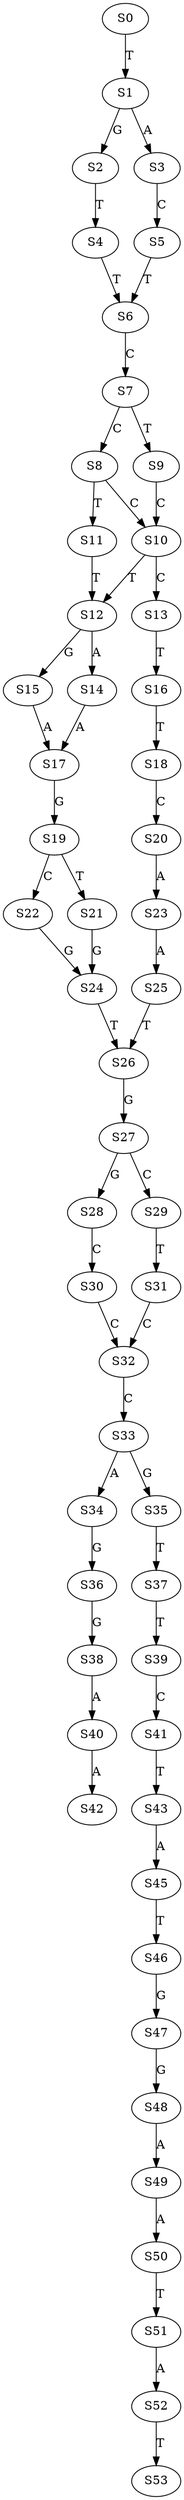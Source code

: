 strict digraph  {
	S0 -> S1 [ label = T ];
	S1 -> S2 [ label = G ];
	S1 -> S3 [ label = A ];
	S2 -> S4 [ label = T ];
	S3 -> S5 [ label = C ];
	S4 -> S6 [ label = T ];
	S5 -> S6 [ label = T ];
	S6 -> S7 [ label = C ];
	S7 -> S8 [ label = C ];
	S7 -> S9 [ label = T ];
	S8 -> S10 [ label = C ];
	S8 -> S11 [ label = T ];
	S9 -> S10 [ label = C ];
	S10 -> S12 [ label = T ];
	S10 -> S13 [ label = C ];
	S11 -> S12 [ label = T ];
	S12 -> S14 [ label = A ];
	S12 -> S15 [ label = G ];
	S13 -> S16 [ label = T ];
	S14 -> S17 [ label = A ];
	S15 -> S17 [ label = A ];
	S16 -> S18 [ label = T ];
	S17 -> S19 [ label = G ];
	S18 -> S20 [ label = C ];
	S19 -> S21 [ label = T ];
	S19 -> S22 [ label = C ];
	S20 -> S23 [ label = A ];
	S21 -> S24 [ label = G ];
	S22 -> S24 [ label = G ];
	S23 -> S25 [ label = A ];
	S24 -> S26 [ label = T ];
	S25 -> S26 [ label = T ];
	S26 -> S27 [ label = G ];
	S27 -> S28 [ label = G ];
	S27 -> S29 [ label = C ];
	S28 -> S30 [ label = C ];
	S29 -> S31 [ label = T ];
	S30 -> S32 [ label = C ];
	S31 -> S32 [ label = C ];
	S32 -> S33 [ label = C ];
	S33 -> S34 [ label = A ];
	S33 -> S35 [ label = G ];
	S34 -> S36 [ label = G ];
	S35 -> S37 [ label = T ];
	S36 -> S38 [ label = G ];
	S37 -> S39 [ label = T ];
	S38 -> S40 [ label = A ];
	S39 -> S41 [ label = C ];
	S40 -> S42 [ label = A ];
	S41 -> S43 [ label = T ];
	S43 -> S45 [ label = A ];
	S45 -> S46 [ label = T ];
	S46 -> S47 [ label = G ];
	S47 -> S48 [ label = G ];
	S48 -> S49 [ label = A ];
	S49 -> S50 [ label = A ];
	S50 -> S51 [ label = T ];
	S51 -> S52 [ label = A ];
	S52 -> S53 [ label = T ];
}
